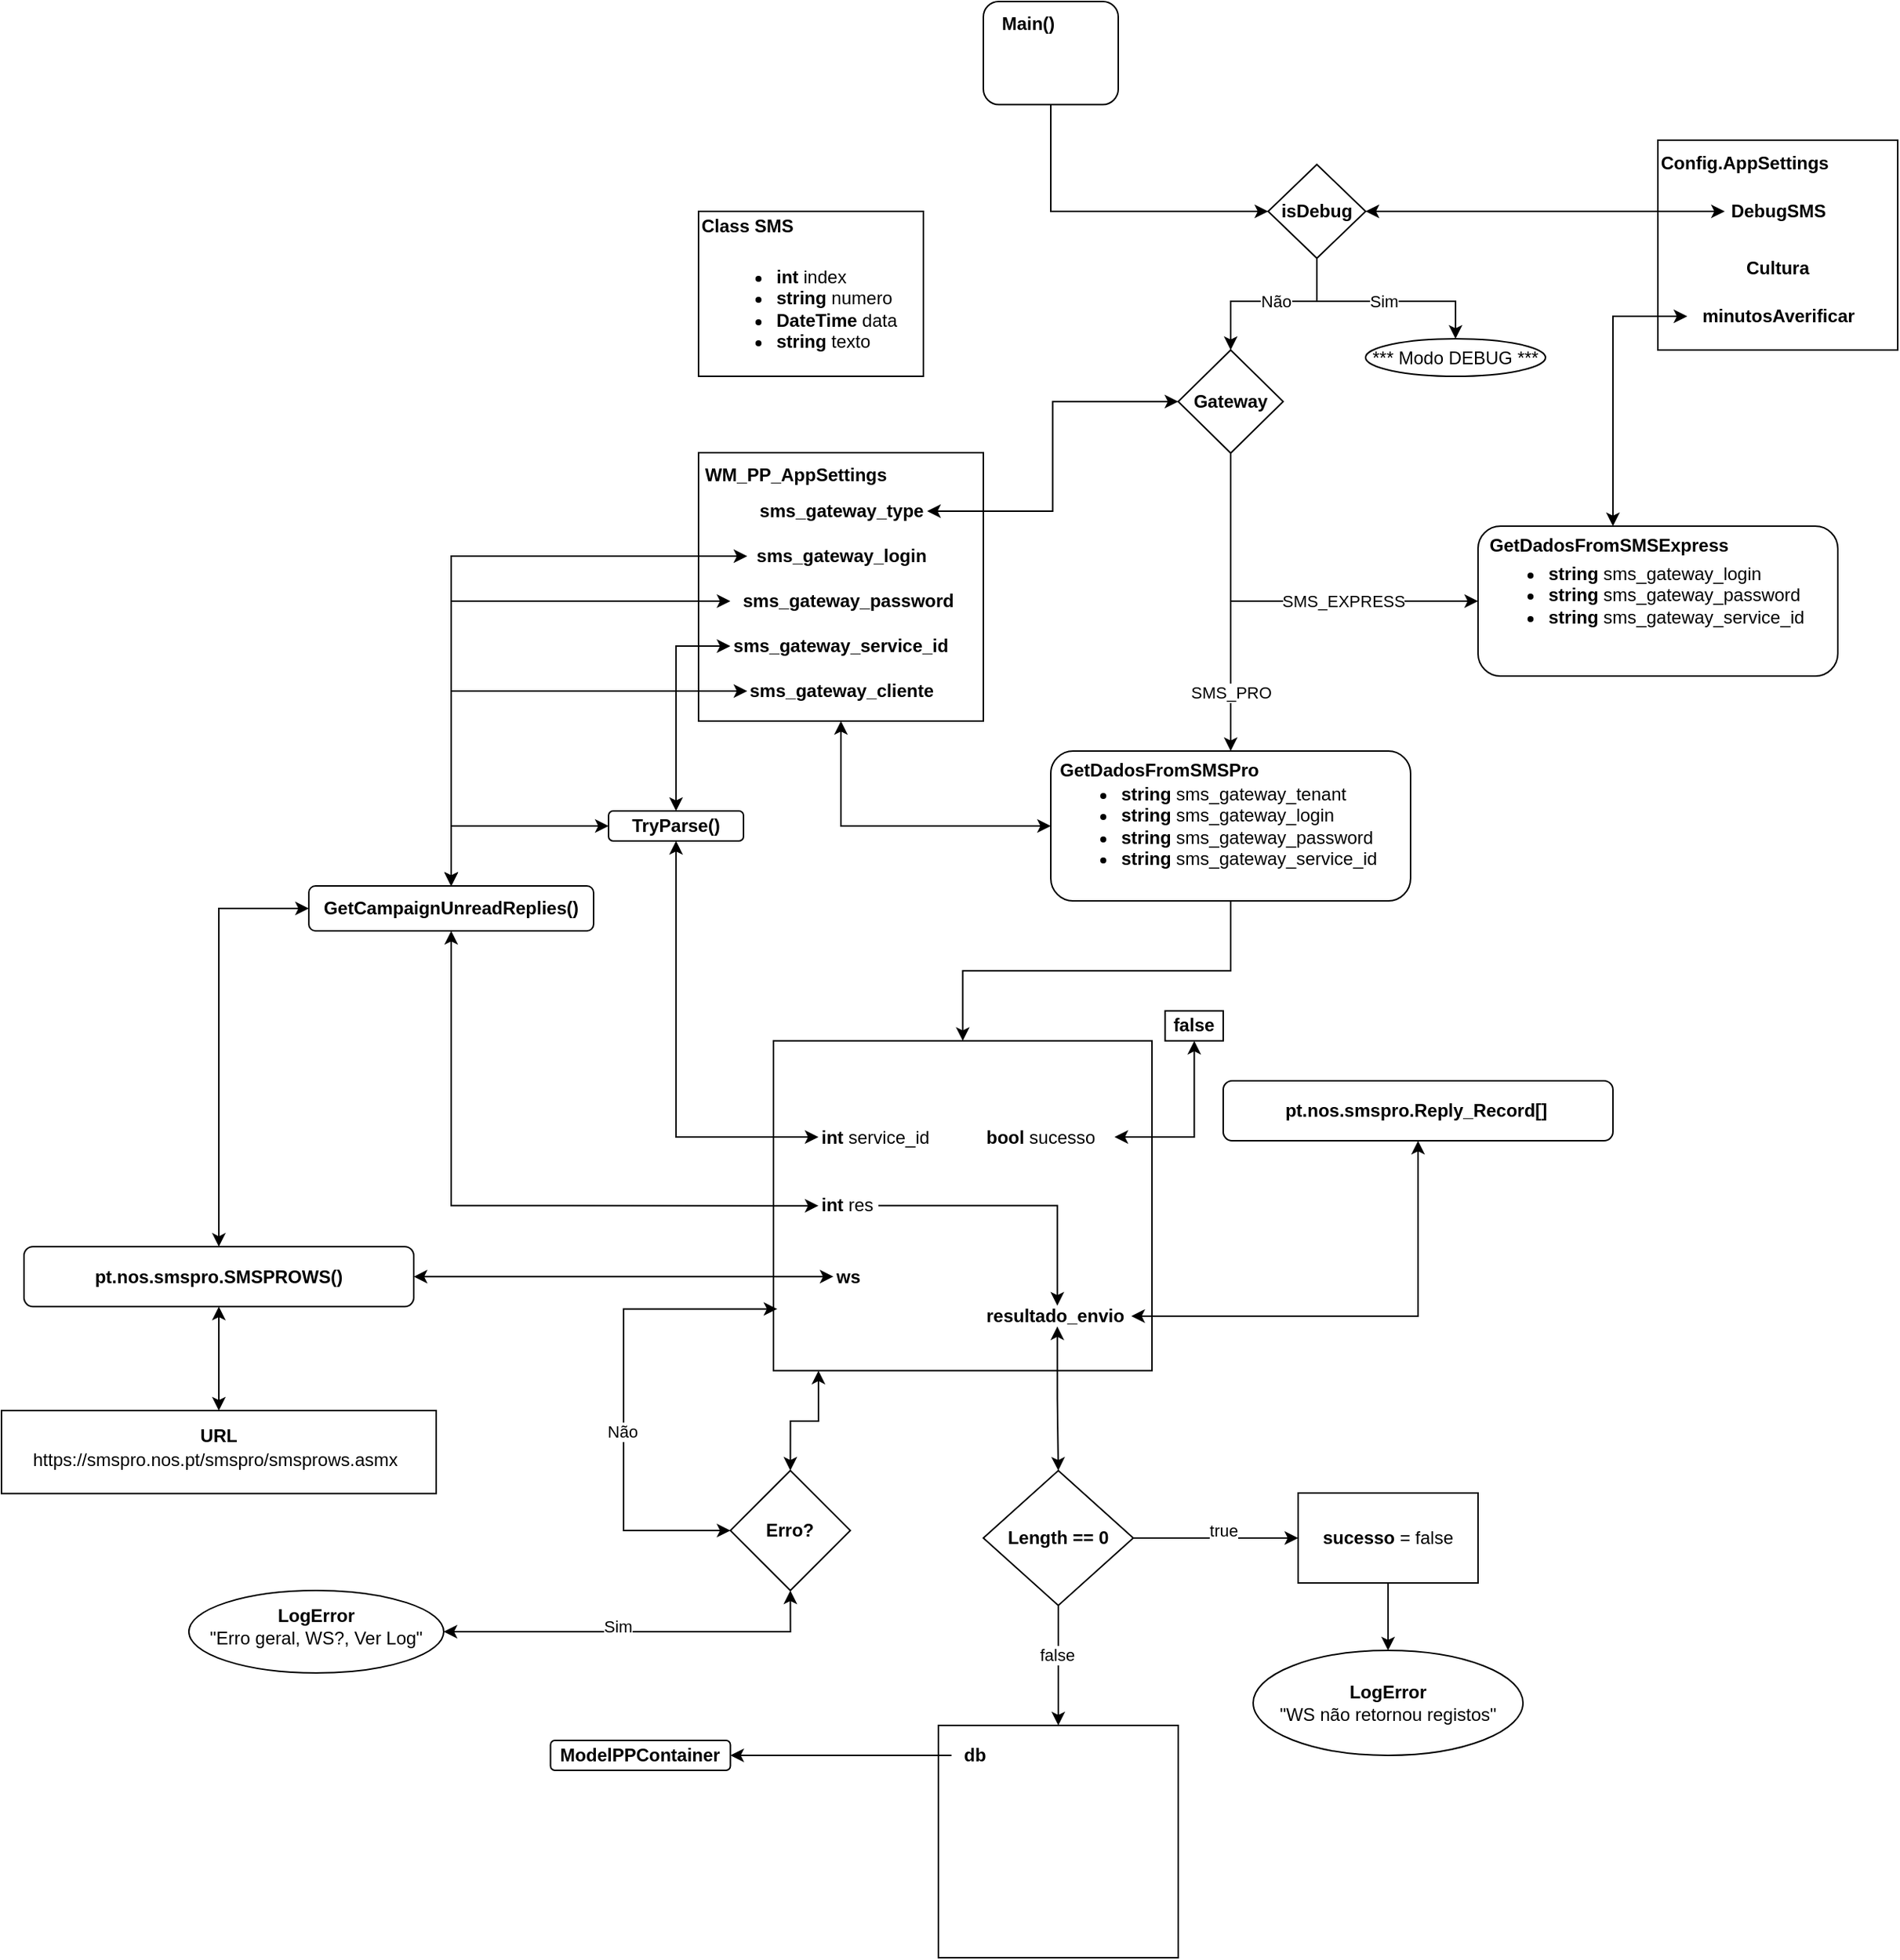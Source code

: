 <mxfile version="20.0.4" type="github">
  <diagram id="WjlNTZho9K9yqoVGfzix" name="Page-1">
    <mxGraphModel dx="2456" dy="1245" grid="1" gridSize="10" guides="1" tooltips="1" connect="1" arrows="1" fold="1" page="0" pageScale="1" pageWidth="850" pageHeight="1100" background="none" math="0" shadow="0">
      <root>
        <mxCell id="0" />
        <mxCell id="1" parent="0" />
        <mxCell id="52e9ZkvR3uRLUpQS5kAT-6" value="" style="group" parent="1" vertex="1" connectable="0">
          <mxGeometry x="40" y="80" width="150" height="110" as="geometry" />
        </mxCell>
        <mxCell id="52e9ZkvR3uRLUpQS5kAT-1" value="" style="rounded=0;whiteSpace=wrap;html=1;" parent="52e9ZkvR3uRLUpQS5kAT-6" vertex="1">
          <mxGeometry width="150" height="110" as="geometry" />
        </mxCell>
        <mxCell id="52e9ZkvR3uRLUpQS5kAT-3" value="&lt;b&gt;Class SMS&lt;/b&gt;" style="text;html=1;strokeColor=none;fillColor=none;align=left;verticalAlign=middle;whiteSpace=wrap;rounded=0;" parent="52e9ZkvR3uRLUpQS5kAT-6" vertex="1">
          <mxGeometry width="90" height="20" as="geometry" />
        </mxCell>
        <mxCell id="52e9ZkvR3uRLUpQS5kAT-5" value="&lt;ul&gt;&lt;li&gt;&lt;b&gt;int &lt;/b&gt;index&lt;/li&gt;&lt;li&gt;&lt;b&gt;string &lt;/b&gt;numero&lt;/li&gt;&lt;li&gt;&lt;b&gt;DateTime&lt;/b&gt; data&lt;/li&gt;&lt;li&gt;&lt;b&gt;string&lt;/b&gt; texto&lt;/li&gt;&lt;/ul&gt;" style="text;html=1;strokeColor=none;fillColor=none;align=left;verticalAlign=middle;whiteSpace=wrap;rounded=0;" parent="52e9ZkvR3uRLUpQS5kAT-6" vertex="1">
          <mxGeometry x="10" y="30" width="130" height="70" as="geometry" />
        </mxCell>
        <mxCell id="52e9ZkvR3uRLUpQS5kAT-11" value="" style="group" parent="1" vertex="1" connectable="0">
          <mxGeometry x="560" y="290" width="240" height="100" as="geometry" />
        </mxCell>
        <mxCell id="52e9ZkvR3uRLUpQS5kAT-20" value="" style="group" parent="52e9ZkvR3uRLUpQS5kAT-11" vertex="1" connectable="0">
          <mxGeometry width="240" height="100" as="geometry" />
        </mxCell>
        <mxCell id="52e9ZkvR3uRLUpQS5kAT-9" value="" style="rounded=1;whiteSpace=wrap;html=1;" parent="52e9ZkvR3uRLUpQS5kAT-20" vertex="1">
          <mxGeometry width="240" height="100" as="geometry" />
        </mxCell>
        <mxCell id="52e9ZkvR3uRLUpQS5kAT-10" value="&lt;b&gt;GetDadosFromSMSExpress&lt;/b&gt;" style="text;html=1;strokeColor=none;fillColor=none;align=center;verticalAlign=middle;whiteSpace=wrap;rounded=0;" parent="52e9ZkvR3uRLUpQS5kAT-20" vertex="1">
          <mxGeometry x="5" width="165" height="25" as="geometry" />
        </mxCell>
        <mxCell id="52e9ZkvR3uRLUpQS5kAT-15" value="&lt;ul&gt;&lt;li&gt;&lt;b&gt;string&lt;/b&gt;&amp;nbsp;sms_gateway_login&lt;/li&gt;&lt;li&gt;&lt;b&gt;string&lt;/b&gt;&amp;nbsp;sms_gateway_password&lt;/li&gt;&lt;li&gt;&lt;b&gt;string &lt;/b&gt;sms_gateway_service_id&lt;/li&gt;&lt;/ul&gt;" style="text;html=1;strokeColor=none;fillColor=none;align=left;verticalAlign=middle;whiteSpace=wrap;rounded=0;" parent="52e9ZkvR3uRLUpQS5kAT-20" vertex="1">
          <mxGeometry x="5" y="25" width="230" height="41.667" as="geometry" />
        </mxCell>
        <mxCell id="52e9ZkvR3uRLUpQS5kAT-12" value="" style="group" parent="1" vertex="1" connectable="0">
          <mxGeometry x="275" y="440" width="240" height="100" as="geometry" />
        </mxCell>
        <mxCell id="52e9ZkvR3uRLUpQS5kAT-19" value="" style="group" parent="52e9ZkvR3uRLUpQS5kAT-12" vertex="1" connectable="0">
          <mxGeometry width="240" height="100" as="geometry" />
        </mxCell>
        <mxCell id="52e9ZkvR3uRLUpQS5kAT-13" value="" style="rounded=1;whiteSpace=wrap;html=1;" parent="52e9ZkvR3uRLUpQS5kAT-19" vertex="1">
          <mxGeometry width="240" height="100" as="geometry" />
        </mxCell>
        <mxCell id="52e9ZkvR3uRLUpQS5kAT-14" value="&lt;b&gt;GetDadosFromSMSPro&lt;/b&gt;" style="text;html=1;strokeColor=none;fillColor=none;align=center;verticalAlign=middle;whiteSpace=wrap;rounded=0;" parent="52e9ZkvR3uRLUpQS5kAT-19" vertex="1">
          <mxGeometry x="5" width="135" height="25" as="geometry" />
        </mxCell>
        <mxCell id="52e9ZkvR3uRLUpQS5kAT-16" value="&lt;ul&gt;&lt;li&gt;&lt;b&gt;string&lt;/b&gt; sms_gateway_tenant&lt;/li&gt;&lt;li&gt;&lt;b&gt;string&lt;/b&gt;&amp;nbsp;sms_gateway_login&lt;/li&gt;&lt;li&gt;&lt;b&gt;string&lt;/b&gt;&amp;nbsp;sms_gateway_password&lt;/li&gt;&lt;li&gt;&lt;b&gt;string &lt;/b&gt;sms_gateway_service_id&lt;/li&gt;&lt;/ul&gt;" style="text;html=1;strokeColor=none;fillColor=none;align=left;verticalAlign=middle;whiteSpace=wrap;rounded=0;" parent="52e9ZkvR3uRLUpQS5kAT-19" vertex="1">
          <mxGeometry x="5" y="25" width="230" height="50" as="geometry" />
        </mxCell>
        <mxCell id="52e9ZkvR3uRLUpQS5kAT-39" style="edgeStyle=orthogonalEdgeStyle;rounded=0;orthogonalLoop=1;jettySize=auto;html=1;entryX=0;entryY=0.5;entryDx=0;entryDy=0;startArrow=none;startFill=0;" parent="1" source="52e9ZkvR3uRLUpQS5kAT-21" target="52e9ZkvR3uRLUpQS5kAT-33" edge="1">
          <mxGeometry relative="1" as="geometry">
            <Array as="points">
              <mxPoint x="360" y="80" />
              <mxPoint x="360" y="80" />
            </Array>
          </mxGeometry>
        </mxCell>
        <mxCell id="52e9ZkvR3uRLUpQS5kAT-29" value="" style="group" parent="1" vertex="1" connectable="0">
          <mxGeometry x="680" y="32.5" width="160" height="140" as="geometry" />
        </mxCell>
        <mxCell id="52e9ZkvR3uRLUpQS5kAT-24" value="" style="rounded=0;whiteSpace=wrap;html=1;" parent="52e9ZkvR3uRLUpQS5kAT-29" vertex="1">
          <mxGeometry width="160" height="140" as="geometry" />
        </mxCell>
        <mxCell id="52e9ZkvR3uRLUpQS5kAT-25" value="&lt;b&gt;Config.AppSettings&lt;/b&gt;" style="text;html=1;strokeColor=none;fillColor=none;align=left;verticalAlign=middle;whiteSpace=wrap;rounded=0;" parent="52e9ZkvR3uRLUpQS5kAT-29" vertex="1">
          <mxGeometry width="160" height="30" as="geometry" />
        </mxCell>
        <mxCell id="52e9ZkvR3uRLUpQS5kAT-26" value="&lt;b style=&quot;background-color: initial;&quot;&gt;DebugSMS&lt;/b&gt;" style="text;html=1;strokeColor=none;fillColor=none;align=center;verticalAlign=middle;whiteSpace=wrap;rounded=0;" parent="52e9ZkvR3uRLUpQS5kAT-29" vertex="1">
          <mxGeometry x="44.6" y="37.5" width="70.8" height="20" as="geometry" />
        </mxCell>
        <mxCell id="52e9ZkvR3uRLUpQS5kAT-27" value="&lt;div style=&quot;&quot;&gt;&lt;b style=&quot;background-color: initial;&quot;&gt;Cultura&lt;/b&gt;&lt;/div&gt;" style="text;html=1;strokeColor=none;fillColor=none;align=center;verticalAlign=middle;whiteSpace=wrap;rounded=0;" parent="52e9ZkvR3uRLUpQS5kAT-29" vertex="1">
          <mxGeometry x="50" y="77.5" width="60" height="15" as="geometry" />
        </mxCell>
        <mxCell id="52e9ZkvR3uRLUpQS5kAT-28" value="&lt;div style=&quot;&quot;&gt;&lt;b style=&quot;background-color: initial;&quot;&gt;minutosAverificar&lt;/b&gt;&lt;/div&gt;" style="text;html=1;strokeColor=none;fillColor=none;align=center;verticalAlign=middle;whiteSpace=wrap;rounded=0;" parent="52e9ZkvR3uRLUpQS5kAT-29" vertex="1">
          <mxGeometry x="19.6" y="107.5" width="120.8" height="20" as="geometry" />
        </mxCell>
        <mxCell id="52e9ZkvR3uRLUpQS5kAT-31" style="edgeStyle=orthogonalEdgeStyle;rounded=0;orthogonalLoop=1;jettySize=auto;html=1;entryX=0;entryY=0.5;entryDx=0;entryDy=0;exitX=1;exitY=0.5;exitDx=0;exitDy=0;startArrow=classic;startFill=1;" parent="1" source="52e9ZkvR3uRLUpQS5kAT-33" target="52e9ZkvR3uRLUpQS5kAT-26" edge="1">
          <mxGeometry relative="1" as="geometry">
            <mxPoint x="450" y="90" as="sourcePoint" />
            <mxPoint x="550" y="110" as="targetPoint" />
          </mxGeometry>
        </mxCell>
        <mxCell id="52e9ZkvR3uRLUpQS5kAT-42" value="" style="edgeStyle=orthogonalEdgeStyle;rounded=0;orthogonalLoop=1;jettySize=auto;html=1;startArrow=none;startFill=0;" parent="1" source="52e9ZkvR3uRLUpQS5kAT-33" target="52e9ZkvR3uRLUpQS5kAT-34" edge="1">
          <mxGeometry relative="1" as="geometry">
            <Array as="points">
              <mxPoint x="453" y="140" />
              <mxPoint x="545" y="140" />
            </Array>
          </mxGeometry>
        </mxCell>
        <mxCell id="52e9ZkvR3uRLUpQS5kAT-44" value="Sim" style="edgeLabel;html=1;align=center;verticalAlign=middle;resizable=0;points=[];" parent="52e9ZkvR3uRLUpQS5kAT-42" vertex="1" connectable="0">
          <mxGeometry x="-0.177" relative="1" as="geometry">
            <mxPoint x="13" as="offset" />
          </mxGeometry>
        </mxCell>
        <mxCell id="52e9ZkvR3uRLUpQS5kAT-46" style="edgeStyle=orthogonalEdgeStyle;rounded=0;orthogonalLoop=1;jettySize=auto;html=1;entryX=0.5;entryY=0;entryDx=0;entryDy=0;startArrow=none;startFill=0;" parent="1" source="52e9ZkvR3uRLUpQS5kAT-33" target="52e9ZkvR3uRLUpQS5kAT-40" edge="1">
          <mxGeometry relative="1" as="geometry">
            <Array as="points">
              <mxPoint x="453" y="140" />
              <mxPoint x="395" y="140" />
            </Array>
          </mxGeometry>
        </mxCell>
        <mxCell id="52e9ZkvR3uRLUpQS5kAT-47" value="Não" style="edgeLabel;html=1;align=center;verticalAlign=middle;resizable=0;points=[];" parent="52e9ZkvR3uRLUpQS5kAT-46" vertex="1" connectable="0">
          <mxGeometry x="0.099" relative="1" as="geometry">
            <mxPoint x="9" as="offset" />
          </mxGeometry>
        </mxCell>
        <mxCell id="52e9ZkvR3uRLUpQS5kAT-33" value="&lt;b&gt;isDebug&lt;/b&gt;" style="rhombus;whiteSpace=wrap;html=1;" parent="1" vertex="1">
          <mxGeometry x="420" y="48.75" width="65" height="62.5" as="geometry" />
        </mxCell>
        <mxCell id="52e9ZkvR3uRLUpQS5kAT-34" value="*** Modo DEBUG ***" style="ellipse;whiteSpace=wrap;html=1;" parent="1" vertex="1">
          <mxGeometry x="485" y="165" width="120" height="25" as="geometry" />
        </mxCell>
        <mxCell id="52e9ZkvR3uRLUpQS5kAT-65" style="edgeStyle=orthogonalEdgeStyle;rounded=0;orthogonalLoop=1;jettySize=auto;html=1;entryX=0;entryY=0.5;entryDx=0;entryDy=0;startArrow=none;startFill=0;" parent="1" source="52e9ZkvR3uRLUpQS5kAT-40" target="52e9ZkvR3uRLUpQS5kAT-9" edge="1">
          <mxGeometry relative="1" as="geometry">
            <Array as="points">
              <mxPoint x="395" y="340" />
            </Array>
          </mxGeometry>
        </mxCell>
        <mxCell id="52e9ZkvR3uRLUpQS5kAT-67" value="SMS_EXPRESS" style="edgeLabel;html=1;align=center;verticalAlign=middle;resizable=0;points=[];" parent="52e9ZkvR3uRLUpQS5kAT-65" vertex="1" connectable="0">
          <mxGeometry x="0.249" y="-1" relative="1" as="geometry">
            <mxPoint x="9" y="-1" as="offset" />
          </mxGeometry>
        </mxCell>
        <mxCell id="52e9ZkvR3uRLUpQS5kAT-66" style="edgeStyle=orthogonalEdgeStyle;rounded=0;orthogonalLoop=1;jettySize=auto;html=1;startArrow=none;startFill=0;" parent="1" source="52e9ZkvR3uRLUpQS5kAT-40" target="52e9ZkvR3uRLUpQS5kAT-13" edge="1">
          <mxGeometry relative="1" as="geometry" />
        </mxCell>
        <mxCell id="52e9ZkvR3uRLUpQS5kAT-68" value="SMS_PRO" style="edgeLabel;html=1;align=center;verticalAlign=middle;resizable=0;points=[];" parent="52e9ZkvR3uRLUpQS5kAT-66" vertex="1" connectable="0">
          <mxGeometry x="0.411" y="2" relative="1" as="geometry">
            <mxPoint x="-2" y="19" as="offset" />
          </mxGeometry>
        </mxCell>
        <mxCell id="52e9ZkvR3uRLUpQS5kAT-40" value="&lt;b&gt;Gateway&lt;/b&gt;" style="rhombus;whiteSpace=wrap;html=1;" parent="1" vertex="1">
          <mxGeometry x="360" y="172.5" width="70" height="68.75" as="geometry" />
        </mxCell>
        <mxCell id="52e9ZkvR3uRLUpQS5kAT-48" value="" style="rounded=0;whiteSpace=wrap;html=1;" parent="1" vertex="1">
          <mxGeometry x="40" y="241" width="190" height="179" as="geometry" />
        </mxCell>
        <mxCell id="52e9ZkvR3uRLUpQS5kAT-49" value="&lt;b&gt;WM_PP_AppSettings&lt;/b&gt;" style="text;html=1;strokeColor=none;fillColor=none;align=center;verticalAlign=middle;whiteSpace=wrap;rounded=0;" parent="1" vertex="1">
          <mxGeometry x="40" y="241.25" width="130" height="28.75" as="geometry" />
        </mxCell>
        <mxCell id="52e9ZkvR3uRLUpQS5kAT-52" value="&lt;b&gt;sms_gateway_type&lt;/b&gt;" style="text;html=1;strokeColor=none;fillColor=none;align=center;verticalAlign=middle;whiteSpace=wrap;rounded=0;" parent="1" vertex="1">
          <mxGeometry x="77.5" y="270" width="115" height="20" as="geometry" />
        </mxCell>
        <mxCell id="lR_fGcqV47wm-FvlshHr-83" style="edgeStyle=orthogonalEdgeStyle;rounded=0;orthogonalLoop=1;jettySize=auto;html=1;startArrow=classic;startFill=1;endArrow=classic;endFill=1;" edge="1" parent="1" source="52e9ZkvR3uRLUpQS5kAT-53" target="lR_fGcqV47wm-FvlshHr-70">
          <mxGeometry relative="1" as="geometry" />
        </mxCell>
        <mxCell id="52e9ZkvR3uRLUpQS5kAT-53" value="&lt;b&gt;sms_gateway_login&lt;/b&gt;" style="text;html=1;strokeColor=none;fillColor=none;align=center;verticalAlign=middle;whiteSpace=wrap;rounded=0;" parent="1" vertex="1">
          <mxGeometry x="72.5" y="300" width="125" height="20" as="geometry" />
        </mxCell>
        <mxCell id="lR_fGcqV47wm-FvlshHr-84" style="edgeStyle=orthogonalEdgeStyle;rounded=0;orthogonalLoop=1;jettySize=auto;html=1;entryX=0.5;entryY=0;entryDx=0;entryDy=0;startArrow=classic;startFill=1;endArrow=classic;endFill=1;" edge="1" parent="1" source="52e9ZkvR3uRLUpQS5kAT-54" target="lR_fGcqV47wm-FvlshHr-70">
          <mxGeometry relative="1" as="geometry" />
        </mxCell>
        <mxCell id="52e9ZkvR3uRLUpQS5kAT-54" value="&lt;b&gt;sms_gateway_password&lt;/b&gt;" style="text;html=1;strokeColor=none;fillColor=none;align=center;verticalAlign=middle;whiteSpace=wrap;rounded=0;" parent="1" vertex="1">
          <mxGeometry x="61.25" y="330" width="157.5" height="20" as="geometry" />
        </mxCell>
        <mxCell id="lR_fGcqV47wm-FvlshHr-86" style="edgeStyle=orthogonalEdgeStyle;rounded=0;orthogonalLoop=1;jettySize=auto;html=1;startArrow=classic;startFill=1;endArrow=classic;endFill=1;" edge="1" parent="1" source="52e9ZkvR3uRLUpQS5kAT-55" target="lR_fGcqV47wm-FvlshHr-62">
          <mxGeometry relative="1" as="geometry">
            <Array as="points">
              <mxPoint x="25" y="370" />
            </Array>
          </mxGeometry>
        </mxCell>
        <mxCell id="52e9ZkvR3uRLUpQS5kAT-55" value="&lt;b&gt;sms_gateway_service_id&lt;/b&gt;" style="text;html=1;strokeColor=none;fillColor=none;align=center;verticalAlign=middle;whiteSpace=wrap;rounded=0;" parent="1" vertex="1">
          <mxGeometry x="61.25" y="360" width="147.5" height="20" as="geometry" />
        </mxCell>
        <mxCell id="lR_fGcqV47wm-FvlshHr-87" style="edgeStyle=orthogonalEdgeStyle;rounded=0;orthogonalLoop=1;jettySize=auto;html=1;startArrow=classic;startFill=1;endArrow=classic;endFill=1;" edge="1" parent="1" source="52e9ZkvR3uRLUpQS5kAT-57" target="lR_fGcqV47wm-FvlshHr-70">
          <mxGeometry relative="1" as="geometry" />
        </mxCell>
        <mxCell id="52e9ZkvR3uRLUpQS5kAT-57" value="&lt;b&gt;sms_gateway_cliente&lt;/b&gt;" style="text;html=1;strokeColor=none;fillColor=none;align=center;verticalAlign=middle;whiteSpace=wrap;rounded=0;" parent="1" vertex="1">
          <mxGeometry x="72.5" y="390" width="125" height="20" as="geometry" />
        </mxCell>
        <mxCell id="52e9ZkvR3uRLUpQS5kAT-58" style="edgeStyle=orthogonalEdgeStyle;rounded=0;orthogonalLoop=1;jettySize=auto;html=1;entryX=1;entryY=0.5;entryDx=0;entryDy=0;startArrow=classic;startFill=1;" parent="1" source="52e9ZkvR3uRLUpQS5kAT-40" target="52e9ZkvR3uRLUpQS5kAT-52" edge="1">
          <mxGeometry relative="1" as="geometry" />
        </mxCell>
        <mxCell id="52e9ZkvR3uRLUpQS5kAT-76" style="edgeStyle=orthogonalEdgeStyle;orthogonalLoop=1;jettySize=auto;html=1;entryX=0.5;entryY=1;entryDx=0;entryDy=0;startArrow=classic;startFill=1;rounded=0;" parent="1" source="52e9ZkvR3uRLUpQS5kAT-13" target="52e9ZkvR3uRLUpQS5kAT-48" edge="1">
          <mxGeometry relative="1" as="geometry" />
        </mxCell>
        <mxCell id="52e9ZkvR3uRLUpQS5kAT-78" style="edgeStyle=orthogonalEdgeStyle;rounded=0;orthogonalLoop=1;jettySize=auto;html=1;entryX=0;entryY=0.5;entryDx=0;entryDy=0;startArrow=classic;startFill=1;" parent="1" source="52e9ZkvR3uRLUpQS5kAT-9" target="52e9ZkvR3uRLUpQS5kAT-28" edge="1">
          <mxGeometry relative="1" as="geometry">
            <Array as="points">
              <mxPoint x="650" y="150" />
            </Array>
          </mxGeometry>
        </mxCell>
        <mxCell id="lR_fGcqV47wm-FvlshHr-10" value="" style="group" vertex="1" connectable="0" parent="1">
          <mxGeometry x="390" y="660" width="260" height="40" as="geometry" />
        </mxCell>
        <mxCell id="lR_fGcqV47wm-FvlshHr-4" value="" style="rounded=1;whiteSpace=wrap;html=1;" vertex="1" parent="lR_fGcqV47wm-FvlshHr-10">
          <mxGeometry width="260.0" height="40" as="geometry" />
        </mxCell>
        <mxCell id="lR_fGcqV47wm-FvlshHr-5" value="&lt;b&gt;pt.nos.smspro.Reply_Record[]&lt;/b&gt;&amp;nbsp;" style="text;html=1;strokeColor=none;fillColor=none;align=center;verticalAlign=middle;whiteSpace=wrap;rounded=0;" vertex="1" parent="lR_fGcqV47wm-FvlshHr-10">
          <mxGeometry x="23.63" y="11.93" width="212.73" height="16.13" as="geometry" />
        </mxCell>
        <mxCell id="lR_fGcqV47wm-FvlshHr-15" style="edgeStyle=orthogonalEdgeStyle;rounded=0;orthogonalLoop=1;jettySize=auto;html=1;" edge="1" parent="1" source="52e9ZkvR3uRLUpQS5kAT-13" target="lR_fGcqV47wm-FvlshHr-13">
          <mxGeometry relative="1" as="geometry" />
        </mxCell>
        <mxCell id="lR_fGcqV47wm-FvlshHr-128" style="edgeStyle=orthogonalEdgeStyle;rounded=0;orthogonalLoop=1;jettySize=auto;html=1;startArrow=none;startFill=0;endArrow=classic;endFill=1;" edge="1" parent="1" source="lR_fGcqV47wm-FvlshHr-23" target="lR_fGcqV47wm-FvlshHr-122">
          <mxGeometry relative="1" as="geometry" />
        </mxCell>
        <mxCell id="lR_fGcqV47wm-FvlshHr-129" value="true" style="edgeLabel;html=1;align=center;verticalAlign=middle;resizable=0;points=[];" vertex="1" connectable="0" parent="lR_fGcqV47wm-FvlshHr-128">
          <mxGeometry x="-0.083" relative="1" as="geometry">
            <mxPoint x="9" y="-5" as="offset" />
          </mxGeometry>
        </mxCell>
        <mxCell id="lR_fGcqV47wm-FvlshHr-155" value="" style="edgeStyle=orthogonalEdgeStyle;rounded=0;orthogonalLoop=1;jettySize=auto;html=1;startArrow=none;startFill=0;endArrow=classic;endFill=1;" edge="1" parent="1" source="lR_fGcqV47wm-FvlshHr-23" target="lR_fGcqV47wm-FvlshHr-154">
          <mxGeometry relative="1" as="geometry" />
        </mxCell>
        <mxCell id="lR_fGcqV47wm-FvlshHr-156" value="false" style="edgeLabel;html=1;align=center;verticalAlign=middle;resizable=0;points=[];" vertex="1" connectable="0" parent="lR_fGcqV47wm-FvlshHr-155">
          <mxGeometry x="-0.178" y="-1" relative="1" as="geometry">
            <mxPoint as="offset" />
          </mxGeometry>
        </mxCell>
        <mxCell id="lR_fGcqV47wm-FvlshHr-23" value="&lt;b&gt;Length == 0&lt;/b&gt;" style="rhombus;whiteSpace=wrap;html=1;" vertex="1" parent="1">
          <mxGeometry x="230" y="920" width="100" height="90" as="geometry" />
        </mxCell>
        <mxCell id="lR_fGcqV47wm-FvlshHr-36" value="" style="group" vertex="1" connectable="0" parent="1">
          <mxGeometry x="90" y="633.33" width="252.5" height="220" as="geometry" />
        </mxCell>
        <mxCell id="lR_fGcqV47wm-FvlshHr-13" value="" style="rounded=0;whiteSpace=wrap;html=1;" vertex="1" parent="lR_fGcqV47wm-FvlshHr-36">
          <mxGeometry width="252.5" height="220.0" as="geometry" />
        </mxCell>
        <mxCell id="lR_fGcqV47wm-FvlshHr-6" value="&lt;b&gt;resultado_envio&lt;/b&gt;" style="text;html=1;strokeColor=none;fillColor=none;align=left;verticalAlign=middle;whiteSpace=wrap;rounded=0;" vertex="1" parent="lR_fGcqV47wm-FvlshHr-36">
          <mxGeometry x="140" y="176.67" width="98.69" height="13.85" as="geometry" />
        </mxCell>
        <mxCell id="lR_fGcqV47wm-FvlshHr-18" value="&lt;b&gt;ws&lt;/b&gt;" style="text;html=1;strokeColor=none;fillColor=none;align=left;verticalAlign=middle;whiteSpace=wrap;rounded=0;" vertex="1" parent="lR_fGcqV47wm-FvlshHr-36">
          <mxGeometry x="40" y="150" width="30" height="14.62" as="geometry" />
        </mxCell>
        <mxCell id="lR_fGcqV47wm-FvlshHr-117" style="edgeStyle=orthogonalEdgeStyle;rounded=0;orthogonalLoop=1;jettySize=auto;html=1;startArrow=none;startFill=0;endArrow=classic;endFill=1;" edge="1" parent="lR_fGcqV47wm-FvlshHr-36" source="lR_fGcqV47wm-FvlshHr-2" target="lR_fGcqV47wm-FvlshHr-6">
          <mxGeometry relative="1" as="geometry" />
        </mxCell>
        <mxCell id="lR_fGcqV47wm-FvlshHr-2" value="&lt;b&gt;int &lt;/b&gt;res" style="text;html=1;strokeColor=none;fillColor=none;align=left;verticalAlign=middle;whiteSpace=wrap;rounded=0;" vertex="1" parent="lR_fGcqV47wm-FvlshHr-36">
          <mxGeometry x="30" y="103.08" width="40" height="13.84" as="geometry" />
        </mxCell>
        <mxCell id="lR_fGcqV47wm-FvlshHr-59" value="&lt;b&gt;int&lt;/b&gt; service_id" style="text;html=1;strokeColor=none;fillColor=none;align=left;verticalAlign=middle;whiteSpace=wrap;rounded=0;" vertex="1" parent="lR_fGcqV47wm-FvlshHr-36">
          <mxGeometry x="30" y="56.67" width="87.5" height="15" as="geometry" />
        </mxCell>
        <mxCell id="lR_fGcqV47wm-FvlshHr-132" value="&lt;b&gt;bool &lt;/b&gt;sucesso" style="text;html=1;strokeColor=none;fillColor=none;align=left;verticalAlign=middle;whiteSpace=wrap;rounded=0;" vertex="1" parent="lR_fGcqV47wm-FvlshHr-36">
          <mxGeometry x="140" y="56.67" width="87.5" height="15" as="geometry" />
        </mxCell>
        <mxCell id="lR_fGcqV47wm-FvlshHr-41" style="edgeStyle=orthogonalEdgeStyle;rounded=0;orthogonalLoop=1;jettySize=auto;html=1;startArrow=classic;startFill=1;" edge="1" parent="1" source="lR_fGcqV47wm-FvlshHr-6" target="lR_fGcqV47wm-FvlshHr-4">
          <mxGeometry relative="1" as="geometry" />
        </mxCell>
        <mxCell id="lR_fGcqV47wm-FvlshHr-130" style="edgeStyle=orthogonalEdgeStyle;rounded=0;orthogonalLoop=1;jettySize=auto;html=1;entryX=0.5;entryY=0;entryDx=0;entryDy=0;startArrow=classic;startFill=1;endArrow=classic;endFill=1;" edge="1" parent="1" source="lR_fGcqV47wm-FvlshHr-50" target="lR_fGcqV47wm-FvlshHr-96">
          <mxGeometry relative="1" as="geometry" />
        </mxCell>
        <mxCell id="lR_fGcqV47wm-FvlshHr-50" value="&lt;b&gt;pt.nos.smspro.SMSPROWS()&lt;/b&gt;" style="rounded=1;whiteSpace=wrap;html=1;" vertex="1" parent="1">
          <mxGeometry x="-410" y="770.64" width="260.0" height="40" as="geometry" />
        </mxCell>
        <mxCell id="lR_fGcqV47wm-FvlshHr-52" style="edgeStyle=orthogonalEdgeStyle;rounded=0;orthogonalLoop=1;jettySize=auto;html=1;entryX=1;entryY=0.5;entryDx=0;entryDy=0;startArrow=classic;startFill=1;" edge="1" parent="1" source="lR_fGcqV47wm-FvlshHr-18" target="lR_fGcqV47wm-FvlshHr-50">
          <mxGeometry relative="1" as="geometry" />
        </mxCell>
        <mxCell id="lR_fGcqV47wm-FvlshHr-92" style="edgeStyle=orthogonalEdgeStyle;rounded=0;orthogonalLoop=1;jettySize=auto;html=1;entryX=0.5;entryY=0;entryDx=0;entryDy=0;startArrow=classic;startFill=1;endArrow=classic;endFill=1;" edge="1" parent="1" source="lR_fGcqV47wm-FvlshHr-62" target="lR_fGcqV47wm-FvlshHr-70">
          <mxGeometry relative="1" as="geometry" />
        </mxCell>
        <mxCell id="lR_fGcqV47wm-FvlshHr-62" value="&lt;b&gt;TryParse()&lt;/b&gt;" style="rounded=1;whiteSpace=wrap;html=1;" vertex="1" parent="1">
          <mxGeometry x="-20" y="480" width="90" height="20" as="geometry" />
        </mxCell>
        <mxCell id="lR_fGcqV47wm-FvlshHr-66" style="edgeStyle=orthogonalEdgeStyle;rounded=0;orthogonalLoop=1;jettySize=auto;html=1;entryX=0.5;entryY=1;entryDx=0;entryDy=0;startArrow=classic;startFill=1;" edge="1" parent="1" source="lR_fGcqV47wm-FvlshHr-59" target="lR_fGcqV47wm-FvlshHr-62">
          <mxGeometry relative="1" as="geometry" />
        </mxCell>
        <mxCell id="lR_fGcqV47wm-FvlshHr-93" style="edgeStyle=orthogonalEdgeStyle;rounded=0;orthogonalLoop=1;jettySize=auto;html=1;startArrow=classic;startFill=1;endArrow=classic;endFill=1;" edge="1" parent="1" source="lR_fGcqV47wm-FvlshHr-70" target="lR_fGcqV47wm-FvlshHr-50">
          <mxGeometry relative="1" as="geometry">
            <Array as="points">
              <mxPoint x="-280" y="545" />
            </Array>
          </mxGeometry>
        </mxCell>
        <mxCell id="lR_fGcqV47wm-FvlshHr-70" value="&lt;b&gt;GetCampaignUnreadReplies()&lt;/b&gt;" style="rounded=1;whiteSpace=wrap;html=1;align=center;" vertex="1" parent="1">
          <mxGeometry x="-220" y="530" width="190" height="30" as="geometry" />
        </mxCell>
        <mxCell id="lR_fGcqV47wm-FvlshHr-95" style="edgeStyle=orthogonalEdgeStyle;rounded=0;orthogonalLoop=1;jettySize=auto;html=1;startArrow=classic;startFill=1;endArrow=classic;endFill=1;exitX=0;exitY=0.5;exitDx=0;exitDy=0;" edge="1" parent="1" source="lR_fGcqV47wm-FvlshHr-2" target="lR_fGcqV47wm-FvlshHr-70">
          <mxGeometry relative="1" as="geometry" />
        </mxCell>
        <mxCell id="lR_fGcqV47wm-FvlshHr-100" value="" style="group" vertex="1" connectable="0" parent="1">
          <mxGeometry x="-425" y="880.0" width="290" height="55.32" as="geometry" />
        </mxCell>
        <mxCell id="lR_fGcqV47wm-FvlshHr-101" value="" style="group" vertex="1" connectable="0" parent="lR_fGcqV47wm-FvlshHr-100">
          <mxGeometry width="290" height="55.32" as="geometry" />
        </mxCell>
        <mxCell id="lR_fGcqV47wm-FvlshHr-96" value="" style="rounded=0;whiteSpace=wrap;html=1;" vertex="1" parent="lR_fGcqV47wm-FvlshHr-101">
          <mxGeometry width="290" height="55.32" as="geometry" />
        </mxCell>
        <mxCell id="lR_fGcqV47wm-FvlshHr-98" value="&lt;span style=&quot;background-color: initial;&quot;&gt;https://smspro.nos.pt/smspro/smsprows.asmx&lt;/span&gt;" style="text;html=1;strokeColor=none;fillColor=none;align=left;verticalAlign=middle;whiteSpace=wrap;rounded=0;" vertex="1" parent="lR_fGcqV47wm-FvlshHr-101">
          <mxGeometry x="19.33" y="25.407" width="251.333" height="15.532" as="geometry" />
        </mxCell>
        <mxCell id="lR_fGcqV47wm-FvlshHr-99" value="&lt;b&gt;URL&lt;/b&gt;" style="text;html=1;strokeColor=none;fillColor=none;align=center;verticalAlign=middle;whiteSpace=wrap;rounded=0;" vertex="1" parent="lR_fGcqV47wm-FvlshHr-101">
          <mxGeometry x="116" y="8.469" width="58" height="16.938" as="geometry" />
        </mxCell>
        <mxCell id="lR_fGcqV47wm-FvlshHr-119" value="" style="group" vertex="1" connectable="0" parent="1">
          <mxGeometry x="410" y="1040" width="180" height="70" as="geometry" />
        </mxCell>
        <mxCell id="lR_fGcqV47wm-FvlshHr-120" value="" style="ellipse;whiteSpace=wrap;html=1;" vertex="1" parent="lR_fGcqV47wm-FvlshHr-119">
          <mxGeometry width="180" height="70" as="geometry" />
        </mxCell>
        <mxCell id="lR_fGcqV47wm-FvlshHr-121" value="&lt;b&gt;LogError&lt;/b&gt;&lt;br&gt;&quot;WS não retornou registos&quot;" style="text;html=1;strokeColor=none;fillColor=none;align=center;verticalAlign=middle;whiteSpace=wrap;rounded=0;" vertex="1" parent="lR_fGcqV47wm-FvlshHr-119">
          <mxGeometry x="10" y="20" width="160" height="30" as="geometry" />
        </mxCell>
        <mxCell id="lR_fGcqV47wm-FvlshHr-126" style="edgeStyle=orthogonalEdgeStyle;rounded=0;orthogonalLoop=1;jettySize=auto;html=1;entryX=0.5;entryY=0;entryDx=0;entryDy=0;startArrow=none;startFill=0;endArrow=classic;endFill=1;" edge="1" parent="1" source="lR_fGcqV47wm-FvlshHr-122" target="lR_fGcqV47wm-FvlshHr-120">
          <mxGeometry relative="1" as="geometry" />
        </mxCell>
        <mxCell id="lR_fGcqV47wm-FvlshHr-122" value="&lt;b&gt;sucesso&lt;/b&gt;&amp;nbsp;= false" style="rounded=0;whiteSpace=wrap;html=1;" vertex="1" parent="1">
          <mxGeometry x="440" y="935" width="120" height="60" as="geometry" />
        </mxCell>
        <mxCell id="lR_fGcqV47wm-FvlshHr-131" style="edgeStyle=orthogonalEdgeStyle;rounded=0;orthogonalLoop=1;jettySize=auto;html=1;entryX=0.5;entryY=0;entryDx=0;entryDy=0;startArrow=classic;startFill=1;endArrow=classic;endFill=1;" edge="1" parent="1" source="lR_fGcqV47wm-FvlshHr-6" target="lR_fGcqV47wm-FvlshHr-23">
          <mxGeometry relative="1" as="geometry" />
        </mxCell>
        <mxCell id="lR_fGcqV47wm-FvlshHr-133" value="&lt;b&gt;false&lt;/b&gt;" style="whiteSpace=wrap;html=1;" vertex="1" parent="1">
          <mxGeometry x="351.25" y="613.33" width="38.75" height="20" as="geometry" />
        </mxCell>
        <mxCell id="lR_fGcqV47wm-FvlshHr-134" value="" style="edgeStyle=orthogonalEdgeStyle;rounded=0;orthogonalLoop=1;jettySize=auto;html=1;startArrow=classic;startFill=1;endArrow=classic;endFill=1;" edge="1" parent="1" source="lR_fGcqV47wm-FvlshHr-132" target="lR_fGcqV47wm-FvlshHr-133">
          <mxGeometry relative="1" as="geometry" />
        </mxCell>
        <mxCell id="lR_fGcqV47wm-FvlshHr-137" style="edgeStyle=orthogonalEdgeStyle;rounded=0;orthogonalLoop=1;jettySize=auto;html=1;entryX=0.01;entryY=0.813;entryDx=0;entryDy=0;entryPerimeter=0;startArrow=classic;startFill=1;endArrow=classic;endFill=1;" edge="1" parent="1" source="lR_fGcqV47wm-FvlshHr-135" target="lR_fGcqV47wm-FvlshHr-13">
          <mxGeometry relative="1" as="geometry">
            <Array as="points">
              <mxPoint x="-10" y="960" />
              <mxPoint x="-10" y="812" />
            </Array>
          </mxGeometry>
        </mxCell>
        <mxCell id="lR_fGcqV47wm-FvlshHr-138" value="Não" style="edgeLabel;html=1;align=center;verticalAlign=middle;resizable=0;points=[];" vertex="1" connectable="0" parent="lR_fGcqV47wm-FvlshHr-137">
          <mxGeometry x="-0.145" y="1" relative="1" as="geometry">
            <mxPoint as="offset" />
          </mxGeometry>
        </mxCell>
        <mxCell id="lR_fGcqV47wm-FvlshHr-135" value="&lt;b&gt;Erro?&lt;/b&gt;" style="rhombus;whiteSpace=wrap;html=1;" vertex="1" parent="1">
          <mxGeometry x="61.25" y="920" width="80" height="80" as="geometry" />
        </mxCell>
        <mxCell id="lR_fGcqV47wm-FvlshHr-136" style="edgeStyle=orthogonalEdgeStyle;rounded=0;orthogonalLoop=1;jettySize=auto;html=1;entryX=0.5;entryY=0;entryDx=0;entryDy=0;startArrow=classic;startFill=1;endArrow=classic;endFill=1;" edge="1" parent="1" source="lR_fGcqV47wm-FvlshHr-13" target="lR_fGcqV47wm-FvlshHr-135">
          <mxGeometry relative="1" as="geometry">
            <Array as="points">
              <mxPoint x="120" y="887" />
              <mxPoint x="101" y="887" />
            </Array>
          </mxGeometry>
        </mxCell>
        <mxCell id="lR_fGcqV47wm-FvlshHr-143" value="" style="group" vertex="1" connectable="0" parent="1">
          <mxGeometry x="-300" y="1000" width="170" height="55" as="geometry" />
        </mxCell>
        <mxCell id="lR_fGcqV47wm-FvlshHr-140" value="" style="ellipse;whiteSpace=wrap;html=1;" vertex="1" parent="lR_fGcqV47wm-FvlshHr-143">
          <mxGeometry width="170" height="55" as="geometry" />
        </mxCell>
        <mxCell id="lR_fGcqV47wm-FvlshHr-142" value="&lt;b&gt;LogError&lt;/b&gt;&lt;br&gt;&quot;Erro geral, WS?, Ver Log&quot;" style="text;html=1;strokeColor=none;fillColor=none;align=center;verticalAlign=middle;whiteSpace=wrap;rounded=0;" vertex="1" parent="lR_fGcqV47wm-FvlshHr-143">
          <mxGeometry x="10" y="11.786" width="150" height="23.571" as="geometry" />
        </mxCell>
        <mxCell id="lR_fGcqV47wm-FvlshHr-144" style="edgeStyle=orthogonalEdgeStyle;rounded=0;orthogonalLoop=1;jettySize=auto;html=1;entryX=0.5;entryY=1;entryDx=0;entryDy=0;startArrow=classic;startFill=1;endArrow=classic;endFill=1;" edge="1" parent="1" source="lR_fGcqV47wm-FvlshHr-140" target="lR_fGcqV47wm-FvlshHr-135">
          <mxGeometry relative="1" as="geometry" />
        </mxCell>
        <mxCell id="lR_fGcqV47wm-FvlshHr-145" value="Sim" style="edgeLabel;html=1;align=center;verticalAlign=middle;resizable=0;points=[];" vertex="1" connectable="0" parent="lR_fGcqV47wm-FvlshHr-144">
          <mxGeometry x="-0.047" y="-1" relative="1" as="geometry">
            <mxPoint x="-8" y="-5" as="offset" />
          </mxGeometry>
        </mxCell>
        <mxCell id="lR_fGcqV47wm-FvlshHr-149" value="" style="group" vertex="1" connectable="0" parent="1">
          <mxGeometry x="230" y="-60" width="90" height="68.75" as="geometry" />
        </mxCell>
        <mxCell id="52e9ZkvR3uRLUpQS5kAT-21" value="" style="rounded=1;whiteSpace=wrap;html=1;" parent="lR_fGcqV47wm-FvlshHr-149" vertex="1">
          <mxGeometry width="90" height="68.75" as="geometry" />
        </mxCell>
        <mxCell id="52e9ZkvR3uRLUpQS5kAT-22" value="&lt;b&gt;Main()&lt;/b&gt;" style="text;html=1;strokeColor=none;fillColor=none;align=center;verticalAlign=middle;whiteSpace=wrap;rounded=0;" parent="lR_fGcqV47wm-FvlshHr-149" vertex="1">
          <mxGeometry width="60" height="30" as="geometry" />
        </mxCell>
        <mxCell id="lR_fGcqV47wm-FvlshHr-154" value="" style="whiteSpace=wrap;html=1;" vertex="1" parent="1">
          <mxGeometry x="200" y="1090" width="160" height="155" as="geometry" />
        </mxCell>
        <mxCell id="lR_fGcqV47wm-FvlshHr-159" style="edgeStyle=orthogonalEdgeStyle;rounded=0;orthogonalLoop=1;jettySize=auto;html=1;entryX=1;entryY=0.5;entryDx=0;entryDy=0;startArrow=none;startFill=0;endArrow=classic;endFill=1;" edge="1" parent="1" source="lR_fGcqV47wm-FvlshHr-157" target="lR_fGcqV47wm-FvlshHr-158">
          <mxGeometry relative="1" as="geometry" />
        </mxCell>
        <mxCell id="lR_fGcqV47wm-FvlshHr-157" value="&lt;b&gt;db&lt;/b&gt;" style="text;html=1;strokeColor=none;fillColor=none;align=center;verticalAlign=middle;whiteSpace=wrap;rounded=0;" vertex="1" parent="1">
          <mxGeometry x="208.75" y="1100" width="31" height="20" as="geometry" />
        </mxCell>
        <mxCell id="lR_fGcqV47wm-FvlshHr-158" value="&lt;b&gt;ModelPPContainer&lt;/b&gt;" style="rounded=1;whiteSpace=wrap;html=1;" vertex="1" parent="1">
          <mxGeometry x="-58.75" y="1100" width="120" height="20" as="geometry" />
        </mxCell>
      </root>
    </mxGraphModel>
  </diagram>
</mxfile>
